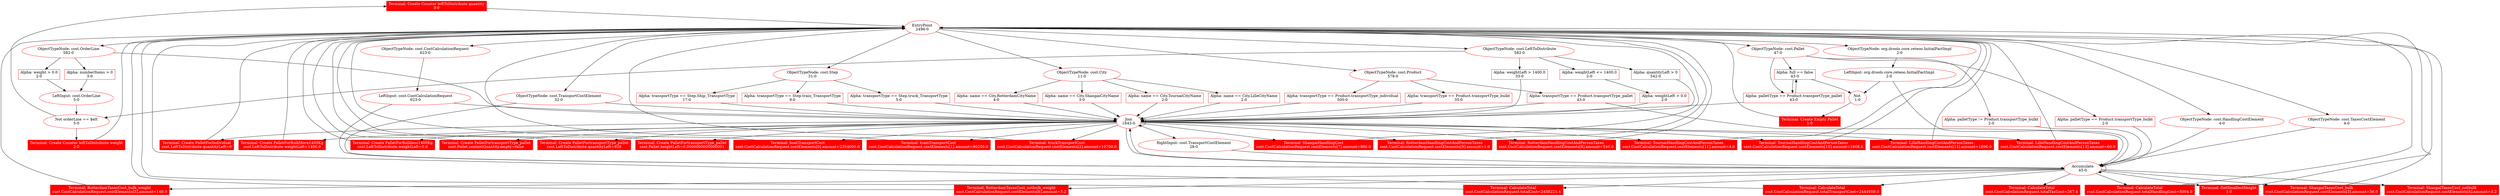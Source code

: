 strict digraph G {
  1051363937 [ label="Terminal: Create Counter leftToDistribute quantity
3-0" fillcolor="#FF0000" color="#FF0000" style="filled" fontcolor="white" shape="rectangle" ];
  1125432190 [ label="Not orderLine == $elt
5-0" fillcolor="white" color="#FF0000" style="filled" fontcolor="black" shape="oval" ];
  1509583332 [ label="ObjectTypeNode: cost.LeftToDistribute
582-0" fillcolor="white" color="#FF0000" style="filled" fontcolor="black" shape="oval" ];
  -305495804 [ label="EntryPoint
2496-0" fillcolor="white" color="#FF0000" style="filled" fontcolor="black" shape="oval" ];
  -1050865140 [ label="LeftInput: cost.OrderLine
5-0" fillcolor="white" color="#FF0000" style="filled" fontcolor="black" shape="oval" ];
  -1246538236 [ label="Alpha: numberItems > 0
3-0" fillcolor="white" color="#FF0000" style="filled" fontcolor="black" shape="rectangle" ];
  1620955718 [ label="ObjectTypeNode: cost.OrderLine
582-0" fillcolor="white" color="#FF0000" style="filled" fontcolor="black" shape="oval" ];
  1530105079 [ label="Terminal: Create Counter leftToDistribute weight
2-0" fillcolor="#FF0000" color="#FF0000" style="filled" fontcolor="white" shape="rectangle" ];
  -924626217 [ label="Alpha: weight > 0.0
2-0" fillcolor="white" color="#FF0000" style="filled" fontcolor="black" shape="rectangle" ];
  -1943016820 [ label="Terminal: Create PalletForIndividual
cost.LeftToDistribute.quantityLeft=0" fillcolor="#FF0000" color="#FF0000" style="filled" fontcolor="white" shape="rectangle" ];
  -197361029 [ label="Join
1843-0" fillcolor="white" color="#FF0000" style="filled" fontcolor="black" shape="oval" ];
  282059670 [ label="Alpha: quantityLeft > 0
542-0" fillcolor="white" color="#FF0000" style="filled" fontcolor="black" shape="rectangle" ];
  1903073864 [ label="Alpha: transportType == Product.transportType_individual
500-0" fillcolor="white" color="#FF0000" style="filled" fontcolor="black" shape="rectangle" ];
  1856660549 [ label="ObjectTypeNode: cost.Product
578-0" fillcolor="white" color="#FF0000" style="filled" fontcolor="black" shape="oval" ];
  1350595618 [ label="LeftInput: cost.CostCalculationRequest
623-0" fillcolor="white" color="#FF0000" style="filled" fontcolor="black" shape="oval" ];
  -1643468341 [ label="ObjectTypeNode: cost.CostCalculationRequest
623-0" fillcolor="white" color="#FF0000" style="filled" fontcolor="black" shape="oval" ];
  927912589 [ label="Terminal: Create PalletForBulkMore1400Kg
cost.LeftToDistribute.weightLeft=1400.0" fillcolor="#FF0000" color="#FF0000" style="filled" fontcolor="white" shape="rectangle" ];
  58893213 [ label="Alpha: weightLeft > 1400.0
33-0" fillcolor="white" color="#FF0000" style="filled" fontcolor="black" shape="rectangle" ];
  -1258149404 [ label="Alpha: transportType == Product.transportType_bulkt
35-0" fillcolor="white" color="#FF0000" style="filled" fontcolor="black" shape="rectangle" ];
  -1713584303 [ label="Terminal: Create PalletForBulkless1400Kg
cost.LeftToDistribute.weightLeft=0.0" fillcolor="#FF0000" color="#FF0000" style="filled" fontcolor="white" shape="rectangle" ];
  -1743856788 [ label="Alpha: weightLeft > 0.0
2-0" fillcolor="white" color="#FF0000" style="filled" fontcolor="black" shape="rectangle" ];
  1451213409 [ label="Alpha: weightLeft <= 1400.0
2-0" fillcolor="white" color="#FF0000" style="filled" fontcolor="black" shape="rectangle" ];
  -1787495538 [ label="Terminal: Create Empty Pallet
1-0" fillcolor="#FF0000" color="#FF0000" style="filled" fontcolor="white" shape="rectangle" ];
  -2066250137 [ label="Not 
1-0" fillcolor="white" color="#FF0000" style="filled" fontcolor="black" shape="oval" ];
  -114093717 [ label="Alpha: full == false
43-0" fillcolor="white" color="#FF0000" style="filled" fontcolor="black" shape="rectangle" ];
  673828917 [ label="Alpha: palletType == Product.transportType_pallet
43-0" fillcolor="white" color="#FF0000" style="filled" fontcolor="black" shape="rectangle" ];
  266106141 [ label="ObjectTypeNode: cost.Pallet
47-0" fillcolor="white" color="#FF0000" style="filled" fontcolor="black" shape="oval" ];
  1592850797 [ label="LeftInput: org.drools.core.reteoo.InitialFactImpl
2-0" fillcolor="white" color="#FF0000" style="filled" fontcolor="black" shape="oval" ];
  1282905923 [ label="ObjectTypeNode: org.drools.core.reteoo.InitialFactImpl
2-0" fillcolor="white" color="#FF0000" style="filled" fontcolor="black" shape="oval" ];
  -160000780 [ label="Terminal: Create PalletFortransportType_pallet
cost.Pallet.contentQuantity.empty=false" fillcolor="#FF0000" color="#FF0000" style="filled" fontcolor="white" shape="rectangle" ];
  -1971731015 [ label="Alpha: transportType == Product.transportType_pallet
43-0" fillcolor="white" color="#FF0000" style="filled" fontcolor="black" shape="rectangle" ];
  514915194 [ label="Terminal: Create PalletFortransportType_pallet
cost.LeftToDistribute.quantityLeft=928" fillcolor="#FF0000" color="#FF0000" style="filled" fontcolor="white" shape="rectangle" ];
  -2086657031 [ label="Terminal: Create PalletFortransportType_pallet
cost.Pallet.heightLeft=0.0500000000000001" fillcolor="#FF0000" color="#FF0000" style="filled" fontcolor="white" shape="rectangle" ];
  1256820934 [ label="Terminal: GetSmallestHeight
1-0" fillcolor="#FF0000" color="#FF0000" style="filled" fontcolor="white" shape="rectangle" ];
  1302702703 [ label="Accumulate
45-0" fillcolor="white" color="#FF0000" style="filled" fontcolor="black" shape="oval" ];
  2068734706 [ label="Terminal: boatTransportCost
cost.CostCalculationRequest.costElements[0].amount=2354000.0" fillcolor="#FF0000" color="#FF0000" style="filled" fontcolor="white" shape="rectangle" ];
  2058997351 [ label="Alpha: transportType == Step.Ship_TransportType
17-0" fillcolor="white" color="#FF0000" style="filled" fontcolor="black" shape="rectangle" ];
  -1335178831 [ label="ObjectTypeNode: cost.Step
31-0" fillcolor="white" color="#FF0000" style="filled" fontcolor="black" shape="oval" ];
  -310722492 [ label="Terminal: trainTransportCost
cost.CostCalculationRequest.costElements[1].amount=80250.0" fillcolor="#FF0000" color="#FF0000" style="filled" fontcolor="white" shape="rectangle" ];
  812420098 [ label="Alpha: transportType == Step.train_TransportType
9-0" fillcolor="white" color="#FF0000" style="filled" fontcolor="black" shape="rectangle" ];
  1298544564 [ label="Terminal: truckTransportCost
cost.CostCalculationRequest.costElements[2].amount=10700.0" fillcolor="#FF0000" color="#FF0000" style="filled" fontcolor="white" shape="rectangle" ];
  676055167 [ label="Alpha: transportType == Step.truck_TransportType
5-0" fillcolor="white" color="#FF0000" style="filled" fontcolor="black" shape="rectangle" ];
  1638810093 [ label="Terminal: ShangaiTaxesCost_bulk
cost.CostCalculationRequest.costElements[3].amount=56.0" fillcolor="#FF0000" color="#FF0000" style="filled" fontcolor="white" shape="rectangle" ];
  702525443 [ label="Alpha: palletType == Product.transportType_bulkt
2-0" fillcolor="white" color="#FF0000" style="filled" fontcolor="black" shape="rectangle" ];
  -2130182965 [ label="Alpha: name == City.ShangaiCityName
3-0" fillcolor="white" color="#FF0000" style="filled" fontcolor="black" shape="rectangle" ];
  2075988744 [ label="ObjectTypeNode: cost.City
11-0" fillcolor="white" color="#FF0000" style="filled" fontcolor="black" shape="oval" ];
  404969373 [ label="Terminal: ShangaiTaxesCost_notbulk
cost.CostCalculationRequest.costElements[4].amount=3.2" fillcolor="#FF0000" color="#FF0000" style="filled" fontcolor="white" shape="rectangle" ];
  9807171 [ label="Alpha: palletType != Product.transportType_bulkt
2-0" fillcolor="white" color="#FF0000" style="filled" fontcolor="black" shape="rectangle" ];
  -2040806872 [ label="Terminal: RotterdamTaxesCost_bulk_weight
cost.CostCalculationRequest.costElements[5].amount=140.0" fillcolor="#FF0000" color="#FF0000" style="filled" fontcolor="white" shape="rectangle" ];
  -89727606 [ label="Alpha: name == City.RotterdamCityName
4-0" fillcolor="white" color="#FF0000" style="filled" fontcolor="black" shape="rectangle" ];
  -1486646599 [ label="Terminal: RotterdamTaxesCost_notbulk_weight
cost.CostCalculationRequest.costElements[6].amount=3.2" fillcolor="#FF0000" color="#FF0000" style="filled" fontcolor="white" shape="rectangle" ];
  -1943832139 [ label="Terminal: ShangaiHandlingCost
cost.CostCalculationRequest.costElements[7].amount=960.0" fillcolor="#FF0000" color="#FF0000" style="filled" fontcolor="white" shape="rectangle" ];
  -935724318 [ label="Terminal: RotterdamHandlingCostAndPersonTaxes
cost.CostCalculationRequest.costElements[9].amount=1.0" fillcolor="#FF0000" color="#FF0000" style="filled" fontcolor="white" shape="rectangle" ];
  871730145 [ label="Terminal: RotterdamHandlingCostAndPersonTaxes
cost.CostCalculationRequest.costElements[8].amount=540.0" fillcolor="#FF0000" color="#FF0000" style="filled" fontcolor="white" shape="rectangle" ];
  1981192816 [ label="Terminal: TournaiHandlingCostAndPersonTaxes
cost.CostCalculationRequest.costElements[11].amount=4.0" fillcolor="#FF0000" color="#FF0000" style="filled" fontcolor="white" shape="rectangle" ];
  -1301600431 [ label="Alpha: name == City.TournaiCityName
2-0" fillcolor="white" color="#FF0000" style="filled" fontcolor="black" shape="rectangle" ];
  -506320017 [ label="Terminal: TournaiHandlingCostAndPersonTaxes
cost.CostCalculationRequest.costElements[10].amount=1608.0" fillcolor="#FF0000" color="#FF0000" style="filled" fontcolor="white" shape="rectangle" ];
  -817394014 [ label="Terminal: LilleHandlingCostAndPersonTaxes
cost.CostCalculationRequest.costElements[12].amount=1896.0" fillcolor="#FF0000" color="#FF0000" style="filled" fontcolor="white" shape="rectangle" ];
  1371463298 [ label="Alpha: name == City.LilleCityName
2-0" fillcolor="white" color="#FF0000" style="filled" fontcolor="black" shape="rectangle" ];
  1670118819 [ label="Terminal: LilleHandlingCostAndPersonTaxes
cost.CostCalculationRequest.costElements[13].amount=60.0" fillcolor="#FF0000" color="#FF0000" style="filled" fontcolor="white" shape="rectangle" ];
  427054738 [ label="Terminal: CalculateTotal
cost.CostCalculationRequest.totalCost=2450221.4" fillcolor="#FF0000" color="#FF0000" style="filled" fontcolor="white" shape="rectangle" ];
  -1806501017 [ label="ObjectTypeNode: cost.HandlingCostElement
4-0" fillcolor="white" color="#FF0000" style="filled" fontcolor="black" shape="oval" ];
  2032446069 [ label="ObjectTypeNode: cost.TaxesCostElement
4-0" fillcolor="white" color="#FF0000" style="filled" fontcolor="black" shape="oval" ];
  1945716242 [ label="ObjectTypeNode: cost.TransportCostElement
32-0" fillcolor="white" color="#FF0000" style="filled" fontcolor="black" shape="oval" ];
  -1416004331 [ label="RightInput: cost.TransportCostElement
28-0" fillcolor="white" color="#FF0000" style="filled" fontcolor="black" shape="oval" ];
  -884089465 [ label="Terminal: CalculateTotal
cost.CostCalculationRequest.totalTransportCost=2444950.0" fillcolor="#FF0000" color="#FF0000" style="filled" fontcolor="white" shape="rectangle" ];
  1107511063 [ label="Terminal: CalculateTotal
cost.CostCalculationRequest.totalHandlingCost=5004.0" fillcolor="#FF0000" color="#FF0000" style="filled" fontcolor="white" shape="rectangle" ];
  -280783479 [ label="Terminal: CalculateTotal
cost.CostCalculationRequest.totalTaxCost=267.4" fillcolor="#FF0000" color="#FF0000" style="filled" fontcolor="white" shape="rectangle" ];
  -305495804 -> 1509583332;
  1509583332 -> 1125432190;
  -305495804 -> 1620955718;
  1620955718 -> -1246538236;
  -1246538236 -> -1050865140;
  -1050865140 -> 1125432190;
  1125432190 -> 1051363937;
  1051363937 -> -305495804;
  1620955718 -> -924626217;
  -924626217 -> -1050865140;
  1125432190 -> 1530105079;
  1530105079 -> -305495804;
  1509583332 -> 282059670;
  282059670 -> -197361029;
  1620955718 -> -197361029;
  -305495804 -> 1856660549;
  1856660549 -> 1903073864;
  1903073864 -> -197361029;
  -305495804 -> -1643468341;
  -1643468341 -> 1350595618;
  1350595618 -> -197361029;
  -197361029 -> -197361029;
  -197361029 -> -1943016820;
  -1943016820 -> -305495804;
  1509583332 -> 58893213;
  58893213 -> -197361029;
  1856660549 -> -1258149404;
  -1258149404 -> -197361029;
  -197361029 -> 927912589;
  927912589 -> -305495804;
  1509583332 -> 1451213409;
  1451213409 -> -1743856788;
  -1743856788 -> -197361029;
  -197361029 -> -1713584303;
  -1713584303 -> -305495804;
  -305495804 -> 266106141;
  266106141 -> 673828917;
  673828917 -> -114093717;
  -114093717 -> -2066250137;
  -305495804 -> 1282905923;
  1282905923 -> 1592850797;
  1592850797 -> -2066250137;
  -2066250137 -> -1787495538;
  -1787495538 -> -305495804;
  1856660549 -> -1971731015;
  -1971731015 -> -197361029;
  266106141 -> -114093717;
  -114093717 -> 673828917;
  673828917 -> -197361029;
  -197361029 -> -160000780;
  -160000780 -> -305495804;
  -197361029 -> 514915194;
  514915194 -> -305495804;
  -197361029 -> -2086657031;
  -2086657031 -> -305495804;
  -1971731015 -> 1302702703;
  1592850797 -> 1302702703;
  1302702703 -> 1256820934;
  1256820934 -> -305495804;
  -305495804 -> -1335178831;
  -1335178831 -> 2058997351;
  2058997351 -> -197361029;
  -197361029 -> 2068734706;
  2068734706 -> -305495804;
  -1335178831 -> 812420098;
  812420098 -> -197361029;
  -197361029 -> -310722492;
  -310722492 -> -305495804;
  -1335178831 -> 676055167;
  676055167 -> -197361029;
  -197361029 -> 1298544564;
  1298544564 -> -305495804;
  266106141 -> 702525443;
  702525443 -> 1302702703;
  -305495804 -> 2075988744;
  2075988744 -> -2130182965;
  -2130182965 -> -197361029;
  -197361029 -> 1302702703;
  1302702703 -> 1638810093;
  1638810093 -> -305495804;
  266106141 -> 9807171;
  9807171 -> 1302702703;
  1302702703 -> 404969373;
  404969373 -> -305495804;
  2075988744 -> -89727606;
  -89727606 -> -197361029;
  1302702703 -> -2040806872;
  -2040806872 -> -305495804;
  1302702703 -> -1486646599;
  -1486646599 -> -305495804;
  -197361029 -> -1943832139;
  -1943832139 -> -305495804;
  -197361029 -> -935724318;
  -935724318 -> -305495804;
  -197361029 -> 871730145;
  871730145 -> -305495804;
  2075988744 -> -1301600431;
  -1301600431 -> -197361029;
  -197361029 -> 1981192816;
  1981192816 -> -305495804;
  -197361029 -> -506320017;
  -506320017 -> -305495804;
  2075988744 -> 1371463298;
  1371463298 -> -197361029;
  -197361029 -> -817394014;
  -817394014 -> -305495804;
  -197361029 -> 1670118819;
  1670118819 -> -305495804;
  -305495804 -> -1806501017;
  -1806501017 -> 1302702703;
  -305495804 -> 2032446069;
  2032446069 -> 1302702703;
  -305495804 -> 1945716242;
  1945716242 -> 1302702703;
  1945716242 -> -197361029;
  -197361029 -> -1416004331;
  -1416004331 -> 1302702703;
  1350595618 -> 1302702703;
  1302702703 -> -197361029;
  1302702703 -> 1302702703;
  1302702703 -> 427054738;
  427054738 -> -305495804;
  1302702703 -> -884089465;
  -884089465 -> -305495804;
  1302702703 -> 1107511063;
  1107511063 -> -305495804;
  1302702703 -> -280783479;
}
